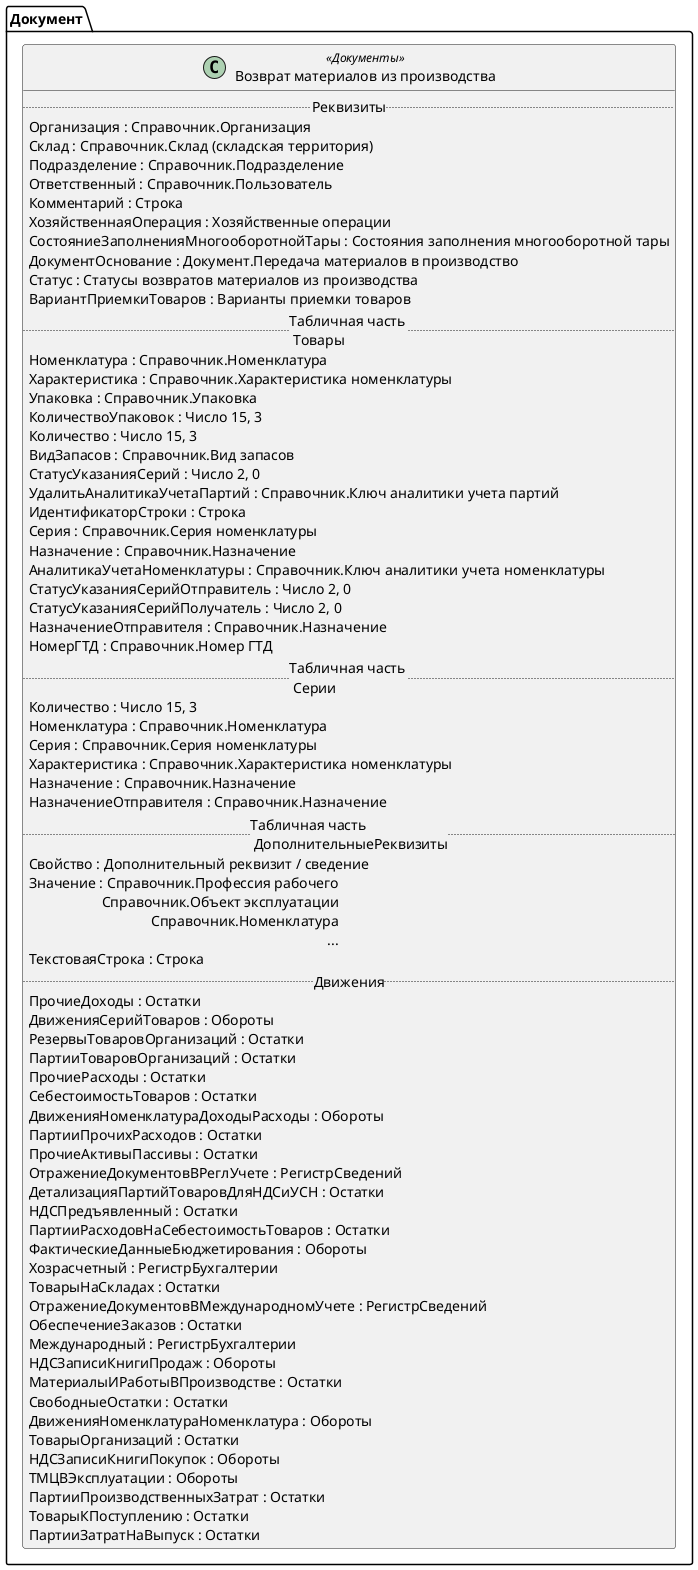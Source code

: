 ﻿@startuml ВозвратМатериаловИзПроизводства
'!include templates.wsd
'..\include templates.wsd
class Документ.ВозвратМатериаловИзПроизводства as "Возврат материалов из производства" <<Документы>>
{
..Реквизиты..
Организация : Справочник.Организация
Склад : Справочник.Склад (складская территория)
Подразделение : Справочник.Подразделение
Ответственный : Справочник.Пользователь
Комментарий : Строка
ХозяйственнаяОперация : Хозяйственные операции
СостояниеЗаполненияМногооборотнойТары : Состояния заполнения многооборотной тары
ДокументОснование : Документ.Передача материалов в производство
Статус : Статусы возвратов материалов из производства
ВариантПриемкиТоваров : Варианты приемки товаров
..Табличная часть \n Товары..
Номенклатура : Справочник.Номенклатура
Характеристика : Справочник.Характеристика номенклатуры
Упаковка : Справочник.Упаковка
КоличествоУпаковок : Число 15, 3
Количество : Число 15, 3
ВидЗапасов : Справочник.Вид запасов
СтатусУказанияСерий : Число 2, 0
УдалитьАналитикаУчетаПартий : Справочник.Ключ аналитики учета партий
ИдентификаторСтроки : Строка
Серия : Справочник.Серия номенклатуры
Назначение : Справочник.Назначение
АналитикаУчетаНоменклатуры : Справочник.Ключ аналитики учета номенклатуры
СтатусУказанияСерийОтправитель : Число 2, 0
СтатусУказанияСерийПолучатель : Число 2, 0
НазначениеОтправителя : Справочник.Назначение
НомерГТД : Справочник.Номер ГТД
..Табличная часть \n Серии..
Количество : Число 15, 3
Номенклатура : Справочник.Номенклатура
Серия : Справочник.Серия номенклатуры
Характеристика : Справочник.Характеристика номенклатуры
Назначение : Справочник.Назначение
НазначениеОтправителя : Справочник.Назначение
..Табличная часть \n ДополнительныеРеквизиты..
Свойство : Дополнительный реквизит / сведение
Значение : Справочник.Профессия рабочего\rСправочник.Объект эксплуатации\rСправочник.Номенклатура\r...
ТекстоваяСтрока : Строка
..Движения..
ПрочиеДоходы : Остатки
ДвиженияСерийТоваров : Обороты
РезервыТоваровОрганизаций : Остатки
ПартииТоваровОрганизаций : Остатки
ПрочиеРасходы : Остатки
СебестоимостьТоваров : Остатки
ДвиженияНоменклатураДоходыРасходы : Обороты
ПартииПрочихРасходов : Остатки
ПрочиеАктивыПассивы : Остатки
ОтражениеДокументовВРеглУчете : РегистрСведений
ДетализацияПартийТоваровДляНДСиУСН : Остатки
НДСПредъявленный : Остатки
ПартииРасходовНаСебестоимостьТоваров : Остатки
ФактическиеДанныеБюджетирования : Обороты
Хозрасчетный : РегистрБухгалтерии
ТоварыНаСкладах : Остатки
ОтражениеДокументовВМеждународномУчете : РегистрСведений
ОбеспечениеЗаказов : Остатки
Международный : РегистрБухгалтерии
НДСЗаписиКнигиПродаж : Обороты
МатериалыИРаботыВПроизводстве : Остатки
СвободныеОстатки : Остатки
ДвиженияНоменклатураНоменклатура : Обороты
ТоварыОрганизаций : Остатки
НДСЗаписиКнигиПокупок : Обороты
ТМЦВЭксплуатации : Обороты
ПартииПроизводственныхЗатрат : Остатки
ТоварыКПоступлению : Остатки
ПартииЗатратНаВыпуск : Остатки
}
@enduml
